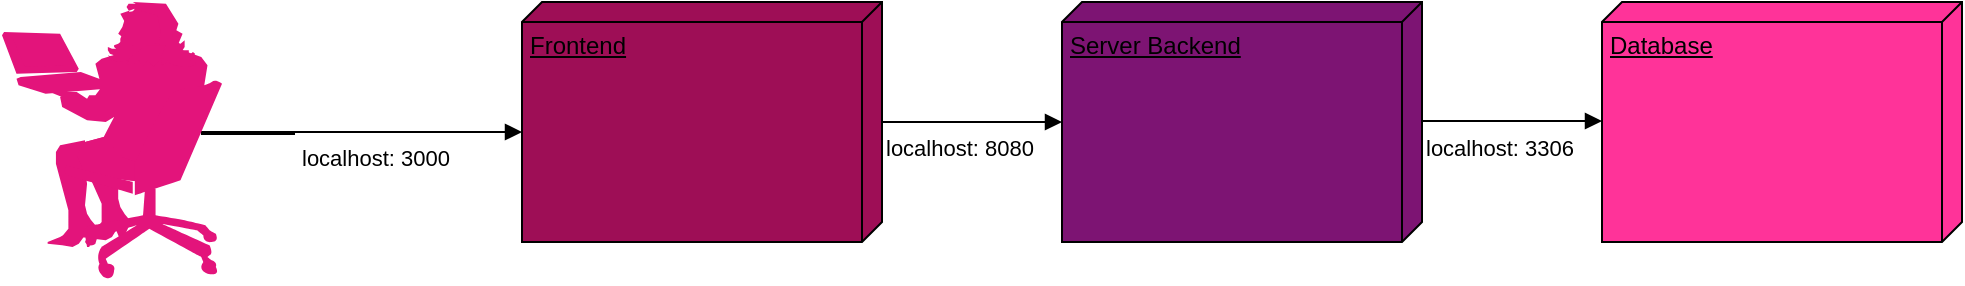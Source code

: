 <mxfile version="24.3.0" type="device">
  <diagram name="Page-1" id="wDRd0qyTCeFjh8iD3EjM">
    <mxGraphModel dx="1050" dy="565" grid="1" gridSize="10" guides="1" tooltips="1" connect="1" arrows="1" fold="1" page="1" pageScale="1" pageWidth="850" pageHeight="1100" math="0" shadow="0">
      <root>
        <mxCell id="0" />
        <mxCell id="1" parent="0" />
        <mxCell id="qAn04ZRQw6mnpwDB8H3--17" value="Frontend" style="verticalAlign=top;align=left;spacingTop=8;spacingLeft=2;spacingRight=12;shape=cube;size=10;direction=south;fontStyle=4;html=1;whiteSpace=wrap;fillColor=#9E0E56;" parent="1" vertex="1">
          <mxGeometry x="300" y="230" width="180" height="120" as="geometry" />
        </mxCell>
        <mxCell id="qAn04ZRQw6mnpwDB8H3--18" value="Server Backend" style="verticalAlign=top;align=left;spacingTop=8;spacingLeft=2;spacingRight=12;shape=cube;size=10;direction=south;fontStyle=4;html=1;whiteSpace=wrap;fillColor=#7D1473;" parent="1" vertex="1">
          <mxGeometry x="570" y="230" width="180" height="120" as="geometry" />
        </mxCell>
        <mxCell id="qAn04ZRQw6mnpwDB8H3--19" value="Database" style="verticalAlign=top;align=left;spacingTop=8;spacingLeft=2;spacingRight=12;shape=cube;size=10;direction=south;fontStyle=4;html=1;whiteSpace=wrap;fillColor=#FF3399;" parent="1" vertex="1">
          <mxGeometry x="840" y="230" width="180" height="120" as="geometry" />
        </mxCell>
        <mxCell id="qAn04ZRQw6mnpwDB8H3--20" value="localhost: 3000" style="endArrow=block;endFill=1;html=1;edgeStyle=orthogonalEdgeStyle;align=left;verticalAlign=top;rounded=0;entryX=0;entryY=0;entryDx=65;entryDy=180;entryPerimeter=0;" parent="1" target="qAn04ZRQw6mnpwDB8H3--17" edge="1">
          <mxGeometry x="-1" relative="1" as="geometry">
            <mxPoint x="188" y="295" as="sourcePoint" />
            <mxPoint x="150" y="295" as="targetPoint" />
            <mxPoint as="offset" />
            <Array as="points">
              <mxPoint x="140" y="295" />
              <mxPoint x="140" y="296" />
              <mxPoint x="186" y="296" />
              <mxPoint x="186" y="295" />
            </Array>
          </mxGeometry>
        </mxCell>
        <mxCell id="qAn04ZRQw6mnpwDB8H3--21" value="localhost: 8080&lt;span style=&quot;color: rgba(0, 0, 0, 0); font-family: monospace; font-size: 0px; background-color: rgb(251, 251, 251);&quot;&gt;%3CmxGraphModel%3E%3Croot%3E%3CmxCell%20id%3D%220%22%2F%3E%3CmxCell%20id%3D%221%22%20parent%3D%220%22%2F%3E%3CmxCell%20id%3D%222%22%20value%3D%22localhost%3A%204200%22%20style%3D%22endArrow%3Dblock%3BendFill%3D1%3Bhtml%3D1%3BedgeStyle%3DorthogonalEdgeStyle%3Balign%3Dleft%3BverticalAlign%3Dtop%3Brounded%3D0%3BentryX%3D0%3BentryY%3D0%3BentryDx%3D65%3BentryDy%3D180%3BentryPerimeter%3D0%3B%22%20edge%3D%221%22%20parent%3D%221%22%3E%3CmxGeometry%20x%3D%22-1%22%20relative%3D%221%22%20as%3D%22geometry%22%3E%3CmxPoint%20x%3D%2290%22%20y%3D%22610%22%20as%3D%22sourcePoint%22%2F%3E%3CmxPoint%20x%3D%22180%22%20y%3D%22610%22%20as%3D%22targetPoint%22%2F%3E%3CmxPoint%20as%3D%22offset%22%2F%3E%3C%2FmxGeometry%3E%3C%2FmxCell%3E%3C%2Froot%3E%3C%2FmxGraphModel%3E&lt;/span&gt;&lt;span style=&quot;color: rgba(0, 0, 0, 0); font-family: monospace; font-size: 0px; background-color: rgb(251, 251, 251);&quot;&gt;%3CmxGraphModel%3E%3Croot%3E%3CmxCell%20id%3D%220%22%2F%3E%3CmxCell%20id%3D%221%22%20parent%3D%220%22%2F%3E%3CmxCell%20id%3D%222%22%20value%3D%22localhost%3A%204200%22%20style%3D%22endArrow%3Dblock%3BendFill%3D1%3Bhtml%3D1%3BedgeStyle%3DorthogonalEdgeStyle%3Balign%3Dleft%3BverticalAlign%3Dtop%3Brounded%3D0%3BentryX%3D0%3BentryY%3D0%3BentryDx%3D65%3BentryDy%3D180%3BentryPerimeter%3D0%3B%22%20edge%3D%221%22%20parent%3D%221%22%3E%3CmxGeometry%20x%3D%22-1%22%20relative%3D%221%22%20as%3D%22geometry%22%3E%3CmxPoint%20x%3D%2290%22%20y%3D%22610%22%20as%3D%22sourcePoint%22%2F%3E%3CmxPoint%20x%3D%22180%22%20y%3D%22610%22%20as%3D%22targetPoint%22%2F%3E%3CmxPoint%20as%3D%22offset%22%2F%3E%3C%2FmxGeometry%3E%3C%2FmxCell%3E%3C%2Froot%3E%3C%2FmxGraphModel%3E&lt;/span&gt;" style="endArrow=block;endFill=1;html=1;edgeStyle=orthogonalEdgeStyle;align=left;verticalAlign=top;rounded=0;entryX=0;entryY=0;entryDx=65;entryDy=180;entryPerimeter=0;" parent="1" edge="1">
          <mxGeometry x="-1" relative="1" as="geometry">
            <mxPoint x="480" y="290" as="sourcePoint" />
            <mxPoint x="570" y="290" as="targetPoint" />
            <mxPoint as="offset" />
          </mxGeometry>
        </mxCell>
        <mxCell id="qAn04ZRQw6mnpwDB8H3--22" value="localhost: 3306&lt;span style=&quot;color: rgba(0, 0, 0, 0); font-family: monospace; font-size: 0px; background-color: rgb(251, 251, 251);&quot;&gt;%3CmxGraphModel%3E%3Croot%3E%3CmxCell%20id%3D%220%22%2F%3E%3CmxCell%20id%3D%221%22%20parent%3D%220%22%2F%3E%3CmxCell%20id%3D%222%22%20value%3D%22localhost%3A%204200%22%20style%3D%22endArrow%3Dblock%3BendFill%3D1%3Bhtml%3D1%3BedgeStyle%3DorthogonalEdgeStyle%3Balign%3Dleft%3BverticalAlign%3Dtop%3Brounded%3D0%3BentryX%3D0%3BentryY%3D0%3BentryDx%3D65%3BentryDy%3D180%3BentryPerimeter%3D0%3B%22%20edge%3D%221%22%20parent%3D%221%22%3E%3CmxGeometry%20x%3D%22-1%22%20relative%3D%221%22%20as%3D%22geometry%22%3E%3CmxPoint%20x%3D%2290%22%20y%3D%22610%22%20as%3D%22sourcePoint%22%2F%3E%3CmxPoint%20x%3D%22180%22%20y%3D%22610%22%20as%3D%22targetPoint%22%2F%3E%3CmxPoint%20as%3D%22offset%22%2F%3E%3C%2FmxGeometry%3E%3C%2FmxCell%3E%3C%2Froot%3E%3C%2FmxGraphModel%3E&lt;/span&gt;&lt;span style=&quot;color: rgba(0, 0, 0, 0); font-family: monospace; font-size: 0px; background-color: rgb(251, 251, 251);&quot;&gt;%3CmxGraphModel%3E%3Croot%3E%3CmxCell%20id%3D%220%22%2F%3E%3CmxCell%20id%3D%221%22%20parent%3D%220%22%2F%3E%3CmxCell%20id%3D%222%22%20value%3D%22localhost%3A%204200%22%20style%3D%22endArrow%3Dblock%3BendFill%3D1%3Bhtml%3D1%3BedgeStyle%3DorthogonalEdgeStyle%3Balign%3Dleft%3BverticalAlign%3Dtop%3Brounded%3D0%3BentryX%3D0%3BentryY%3D0%3BentryDx%3D65%3BentryDy%3D180%3BentryPerimeter%3D0%3B%22%20edge%3D%221%22%20parent%3D%221%22%3E%3CmxGeometry%20x%3D%22-1%22%20relative%3D%221%22%20as%3D%22geometry%22%3E%3CmxPoint%20x%3D%2290%22%20y%3D%22610%22%20as%3D%22sourcePoint%22%2F%3E%3CmxPoint%20x%3D%22180%22%20y%3D%22610%22%20as%3D%22targetPoint%22%2F%3E%3CmxPoint%20as%3D%22offset%22%2F%3E%3C%2FmxGeometry%3E%3C%2FmxCell%3E%3C%2Froot%3E%3C%2FmxGraphModel%3E&lt;/span&gt;" style="endArrow=block;endFill=1;html=1;edgeStyle=orthogonalEdgeStyle;align=left;verticalAlign=top;rounded=0;entryX=0;entryY=0;entryDx=65;entryDy=180;entryPerimeter=0;" parent="1" edge="1">
          <mxGeometry x="-1" relative="1" as="geometry">
            <mxPoint x="750" y="289.5" as="sourcePoint" />
            <mxPoint x="840" y="289.5" as="targetPoint" />
            <mxPoint as="offset" />
          </mxGeometry>
        </mxCell>
        <mxCell id="vCjQS873I3hU230q-NgX-1" value="" style="shape=mxgraph.cisco.people.sitting_woman;html=1;pointerEvents=1;dashed=0;fillColor=#E3147B;strokeColor=#ffffff;strokeWidth=2;verticalLabelPosition=bottom;verticalAlign=top;align=center;outlineConnect=0;" vertex="1" parent="1">
          <mxGeometry x="40" y="230" width="110" height="140" as="geometry" />
        </mxCell>
      </root>
    </mxGraphModel>
  </diagram>
</mxfile>
